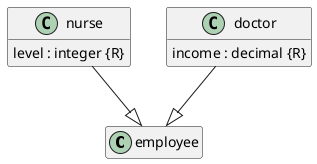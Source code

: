 @startuml
hide <<Path>> circle
hide <<Response>> circle
hide <<Parameter>> circle
hide empty methods
hide empty fields
set namespaceSeparator none

class "employee" as employee {
}

class "nurse" as nurse {
  {field} level : integer {R}
}

class "doctor" as doctor {
  {field} income : decimal {R}
}

"doctor" --|> "employee"

"nurse" --|> "employee"

@enduml
